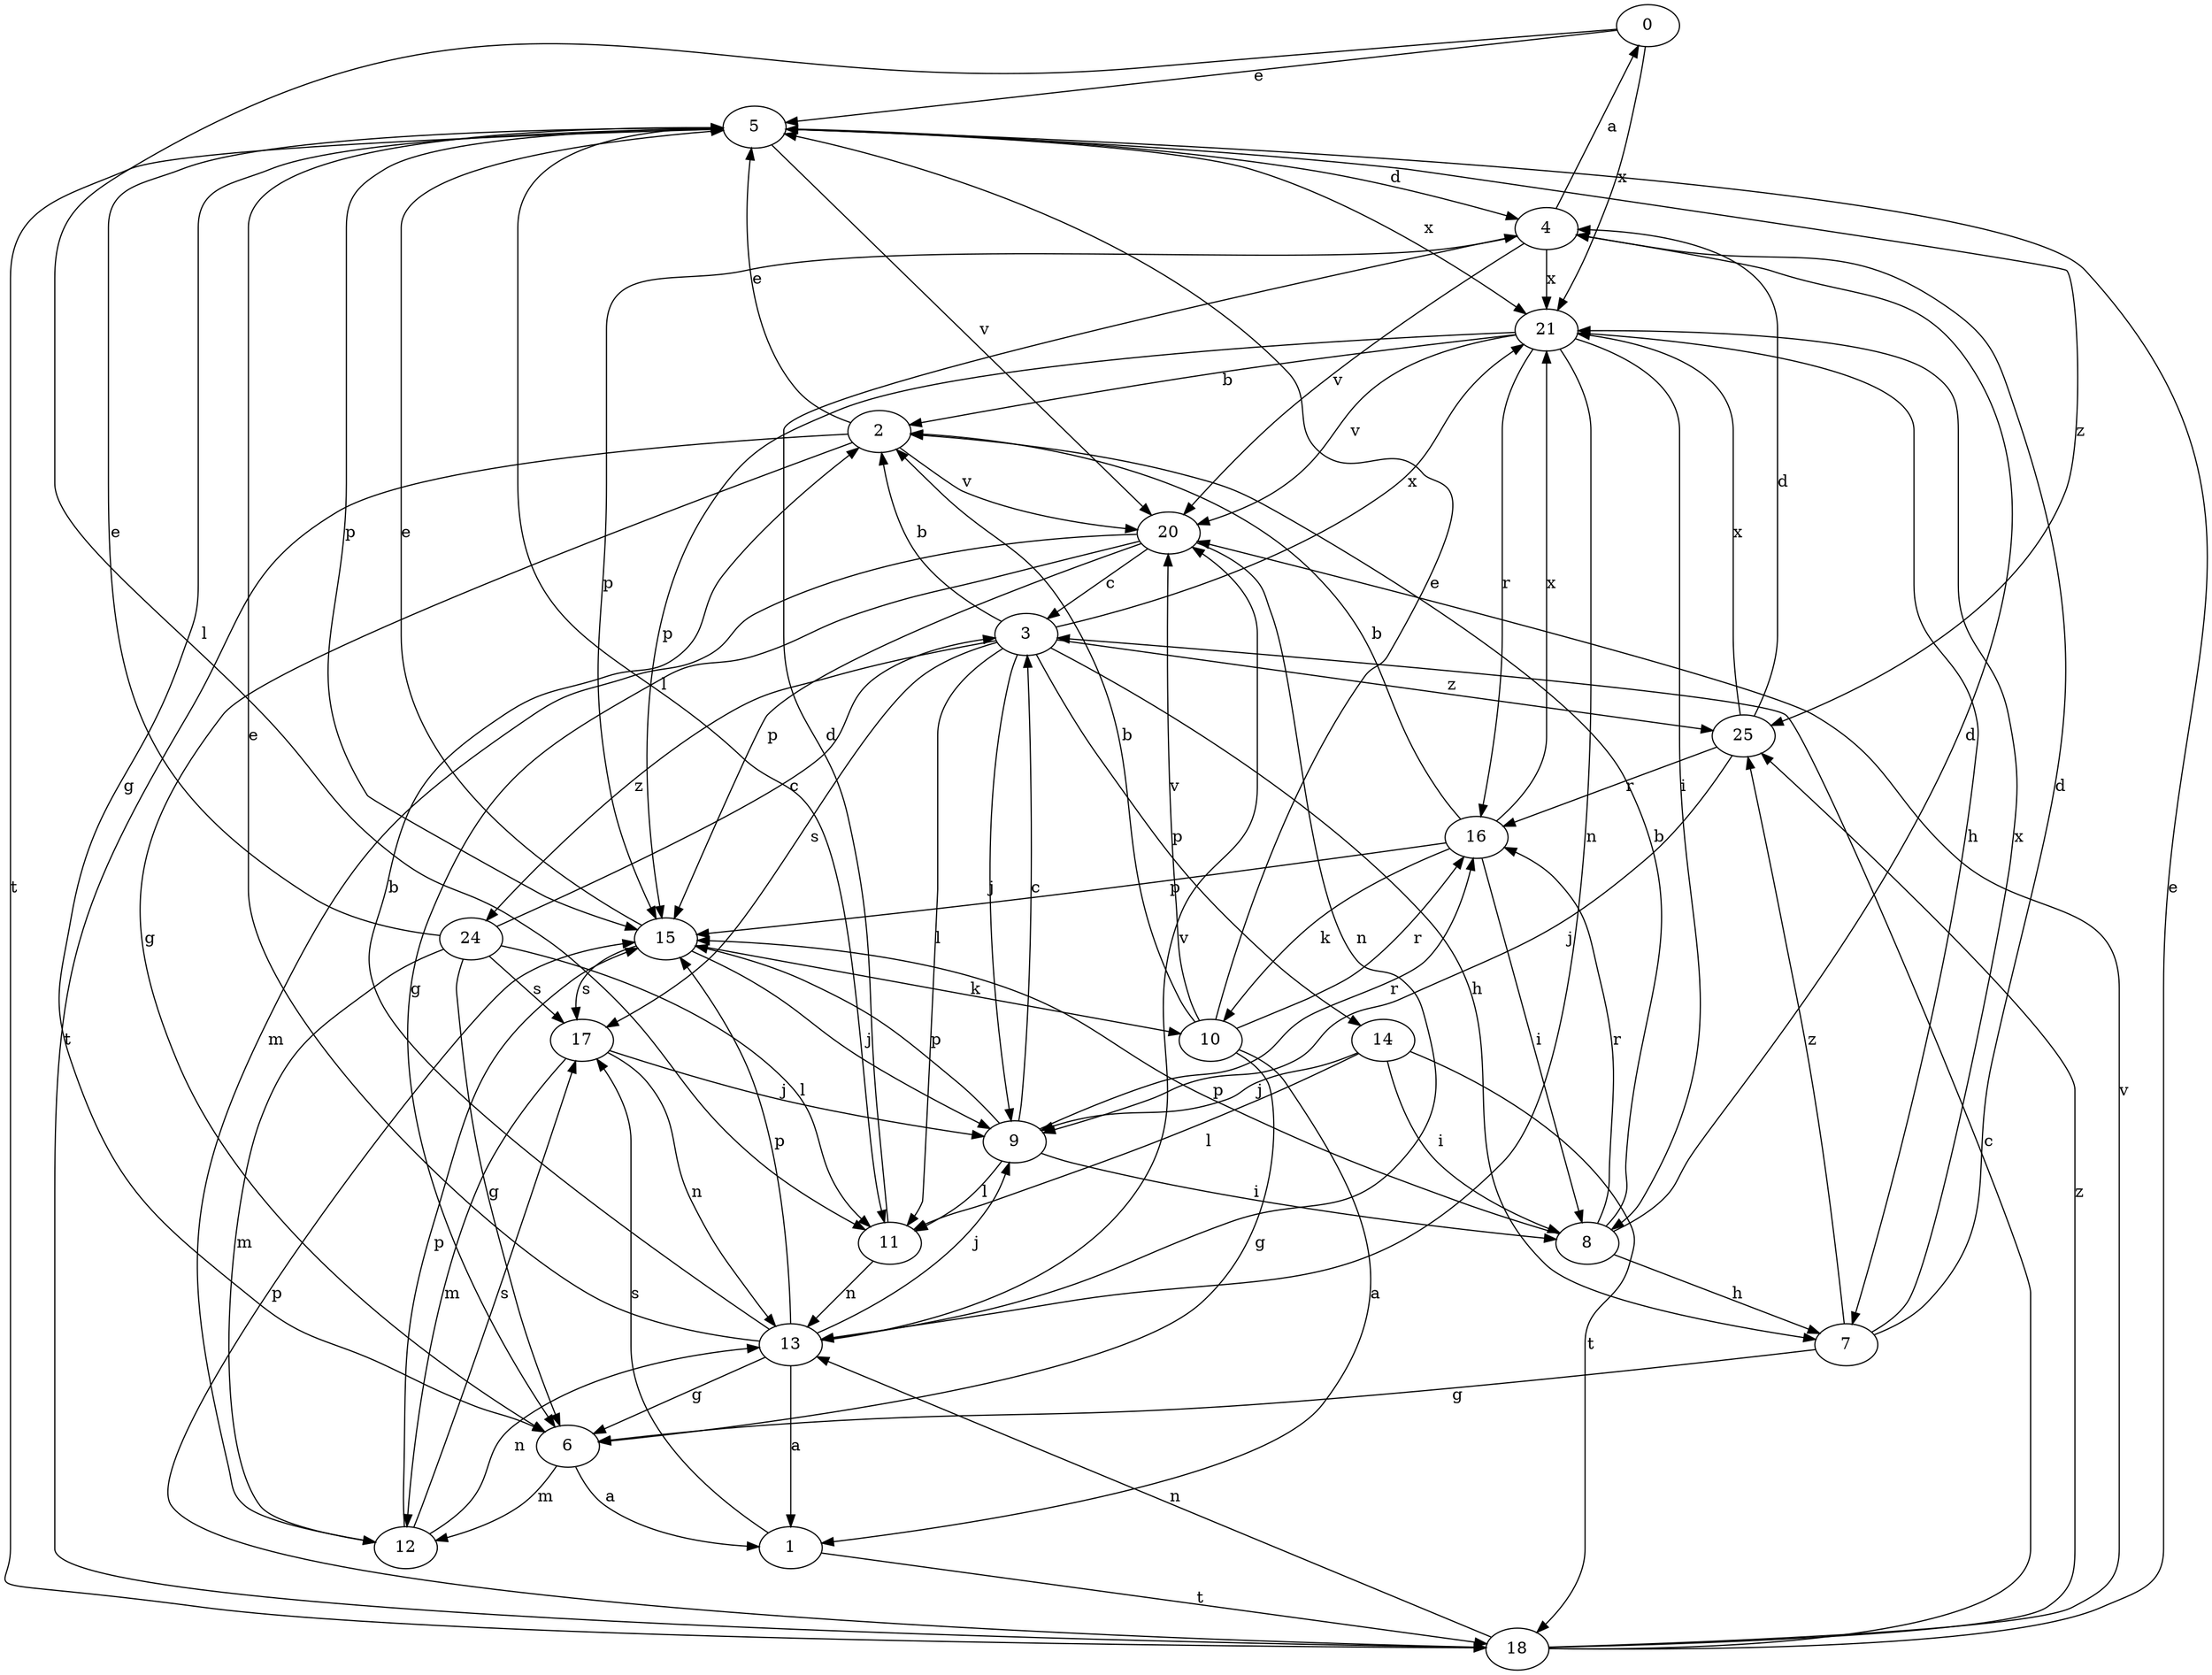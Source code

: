 strict digraph  {
0;
1;
2;
3;
4;
5;
6;
7;
8;
9;
10;
11;
12;
13;
14;
15;
16;
17;
18;
20;
21;
24;
25;
0 -> 5  [label=e];
0 -> 11  [label=l];
0 -> 21  [label=x];
1 -> 17  [label=s];
1 -> 18  [label=t];
2 -> 5  [label=e];
2 -> 6  [label=g];
2 -> 18  [label=t];
2 -> 20  [label=v];
3 -> 2  [label=b];
3 -> 7  [label=h];
3 -> 9  [label=j];
3 -> 11  [label=l];
3 -> 14  [label=p];
3 -> 17  [label=s];
3 -> 21  [label=x];
3 -> 24  [label=z];
3 -> 25  [label=z];
4 -> 0  [label=a];
4 -> 15  [label=p];
4 -> 20  [label=v];
4 -> 21  [label=x];
5 -> 4  [label=d];
5 -> 6  [label=g];
5 -> 11  [label=l];
5 -> 15  [label=p];
5 -> 18  [label=t];
5 -> 20  [label=v];
5 -> 21  [label=x];
5 -> 25  [label=z];
6 -> 1  [label=a];
6 -> 12  [label=m];
7 -> 4  [label=d];
7 -> 6  [label=g];
7 -> 21  [label=x];
7 -> 25  [label=z];
8 -> 2  [label=b];
8 -> 4  [label=d];
8 -> 7  [label=h];
8 -> 15  [label=p];
8 -> 16  [label=r];
9 -> 3  [label=c];
9 -> 8  [label=i];
9 -> 11  [label=l];
9 -> 15  [label=p];
9 -> 16  [label=r];
10 -> 1  [label=a];
10 -> 2  [label=b];
10 -> 5  [label=e];
10 -> 6  [label=g];
10 -> 16  [label=r];
10 -> 20  [label=v];
11 -> 4  [label=d];
11 -> 13  [label=n];
12 -> 13  [label=n];
12 -> 15  [label=p];
12 -> 17  [label=s];
13 -> 1  [label=a];
13 -> 2  [label=b];
13 -> 5  [label=e];
13 -> 6  [label=g];
13 -> 9  [label=j];
13 -> 15  [label=p];
13 -> 20  [label=v];
14 -> 8  [label=i];
14 -> 9  [label=j];
14 -> 11  [label=l];
14 -> 18  [label=t];
15 -> 5  [label=e];
15 -> 9  [label=j];
15 -> 10  [label=k];
15 -> 17  [label=s];
16 -> 2  [label=b];
16 -> 8  [label=i];
16 -> 10  [label=k];
16 -> 15  [label=p];
16 -> 21  [label=x];
17 -> 9  [label=j];
17 -> 12  [label=m];
17 -> 13  [label=n];
18 -> 3  [label=c];
18 -> 5  [label=e];
18 -> 13  [label=n];
18 -> 15  [label=p];
18 -> 20  [label=v];
18 -> 25  [label=z];
20 -> 3  [label=c];
20 -> 6  [label=g];
20 -> 12  [label=m];
20 -> 13  [label=n];
20 -> 15  [label=p];
21 -> 2  [label=b];
21 -> 7  [label=h];
21 -> 8  [label=i];
21 -> 13  [label=n];
21 -> 15  [label=p];
21 -> 16  [label=r];
21 -> 20  [label=v];
24 -> 3  [label=c];
24 -> 5  [label=e];
24 -> 6  [label=g];
24 -> 11  [label=l];
24 -> 12  [label=m];
24 -> 17  [label=s];
25 -> 4  [label=d];
25 -> 9  [label=j];
25 -> 16  [label=r];
25 -> 21  [label=x];
}
